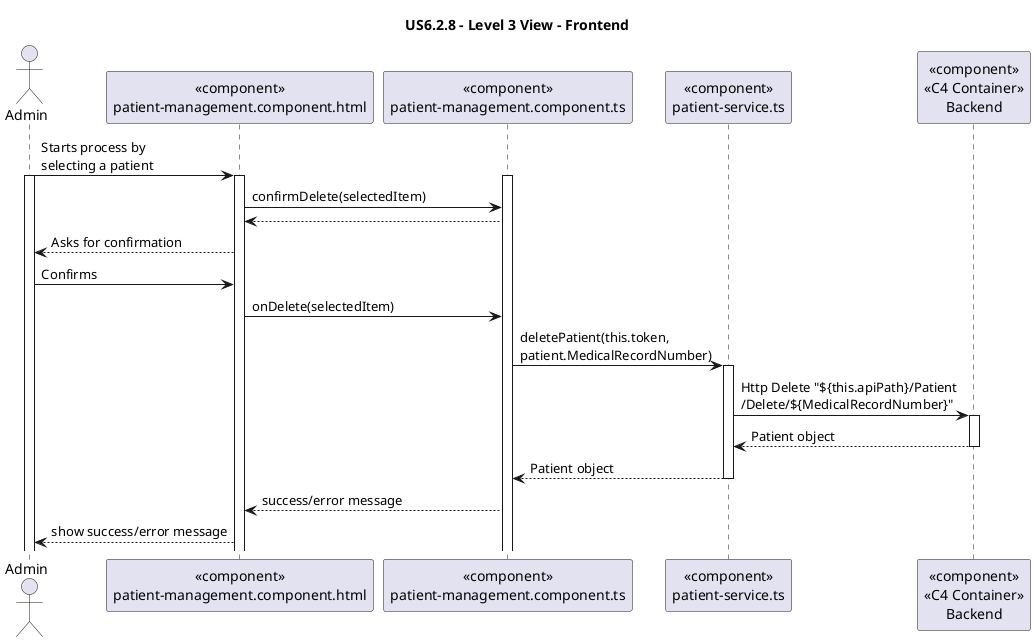 ' 
' User Story: As an Admin,  I want to register new backoffice users (e.g., doctors, nurses, technicians, admins) via an out-of-band process, so that they can access the backoffice system with appropriate permissions.
'
' Acceptance Criteria:
' 
' - Backoffice users (e.g., doctors, nurses, technicians) are registered by an Admin via an internal process, not via self-registration.
' - Admin assigns roles (e.g., Doctor, Nurse, Technician) during the registration process.
' - Registered users receive a one-time setup link via email to set their password and activate their account.
' - The system enforces strong password requirements for security.
' - A confirmation email is sent to verify the user’s registration.

@startuml

title US6.2.8 - Level 3 View - Frontend

actor Admin as U
participant "«component»\npatient-management.component.html" as html
participant "«component»\npatient-management.component.ts" as ts
participant "«component»\npatient-service.ts" as service

participant "«component»\n«C4 Container»\nBackend" as backend

U -> html : Starts process by\nselecting a patient
activate U
activate html
activate ts

html -> ts : confirmDelete(selectedItem)
ts --> html
html --> U : Asks for confirmation

U -> html : Confirms
html -> ts : onDelete(selectedItem)
ts -> service: deletePatient(this.token,\npatient.MedicalRecordNumber)
activate service
service -> backend : Http Delete "${this.apiPath}/Patient\n/Delete/${MedicalRecordNumber}"
activate backend
backend --> service : Patient object
deactivate backend
service --> ts : Patient object
deactivate service
ts --> html : success/error message
html --> U : show success/error message

@enduml